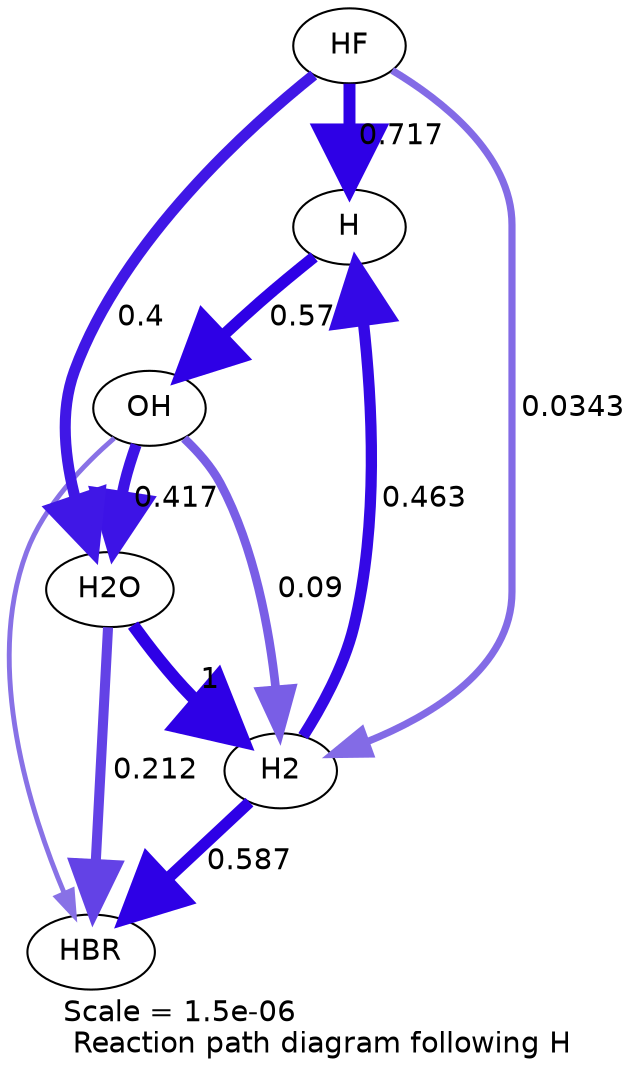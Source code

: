 digraph reaction_paths {
center=1;
s2 -> s4[fontname="Helvetica", penwidth=5.58, arrowsize=2.79, color="0.7, 1.08, 0.9"
, label=" 0.577"];
s6 -> s2[fontname="Helvetica", penwidth=5.42, arrowsize=2.71, color="0.7, 0.963, 0.9"
, label=" 0.463"];
s116 -> s2[fontname="Helvetica", penwidth=5.75, arrowsize=2.87, color="0.7, 1.22, 0.9"
, label=" 0.717"];
s4 -> s6[fontname="Helvetica", penwidth=4.18, arrowsize=2.09, color="0.7, 0.59, 0.9"
, label=" 0.09"];
s4 -> s7[fontname="Helvetica", penwidth=5.34, arrowsize=2.67, color="0.7, 0.917, 0.9"
, label=" 0.417"];
s4 -> s172[fontname="Helvetica", penwidth=2.35, arrowsize=1.17, color="0.7, 0.508, 0.9"
];
s7 -> s6[fontname="Helvetica", penwidth=6, arrowsize=3, color="0.7, 1.5, 0.9"
, label=" 1"];
s116 -> s6[fontname="Helvetica", penwidth=3.45, arrowsize=1.73, color="0.7, 0.534, 0.9"
, label=" 0.0343"];
s6 -> s172[fontname="Helvetica", penwidth=5.6, arrowsize=2.8, color="0.7, 1.09, 0.9"
, label=" 0.587"];
s116 -> s7[fontname="Helvetica", penwidth=5.31, arrowsize=2.65, color="0.7, 0.9, 0.9"
, label=" 0.4"];
s7 -> s172[fontname="Helvetica", penwidth=4.83, arrowsize=2.42, color="0.7, 0.712, 0.9"
, label=" 0.212"];
s2 [ fontname="Helvetica", label="H"];
s4 [ fontname="Helvetica", label="OH"];
s6 [ fontname="Helvetica", label="H2"];
s7 [ fontname="Helvetica", label="H2O"];
s116 [ fontname="Helvetica", label="HF"];
s172 [ fontname="Helvetica", label="HBR"];
 label = "Scale = 1.5e-06\l Reaction path diagram following H";
 fontname = "Helvetica";
}
